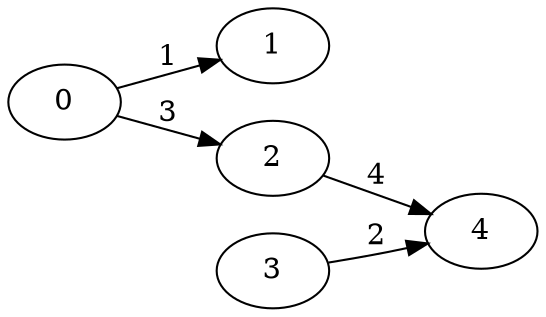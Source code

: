 digraph krus {
	rankdir=LR
	0 -> 1 [label=1]
	3 -> 4 [label=2]
	0 -> 2 [label=3]
	2 -> 4 [label=4]
}
